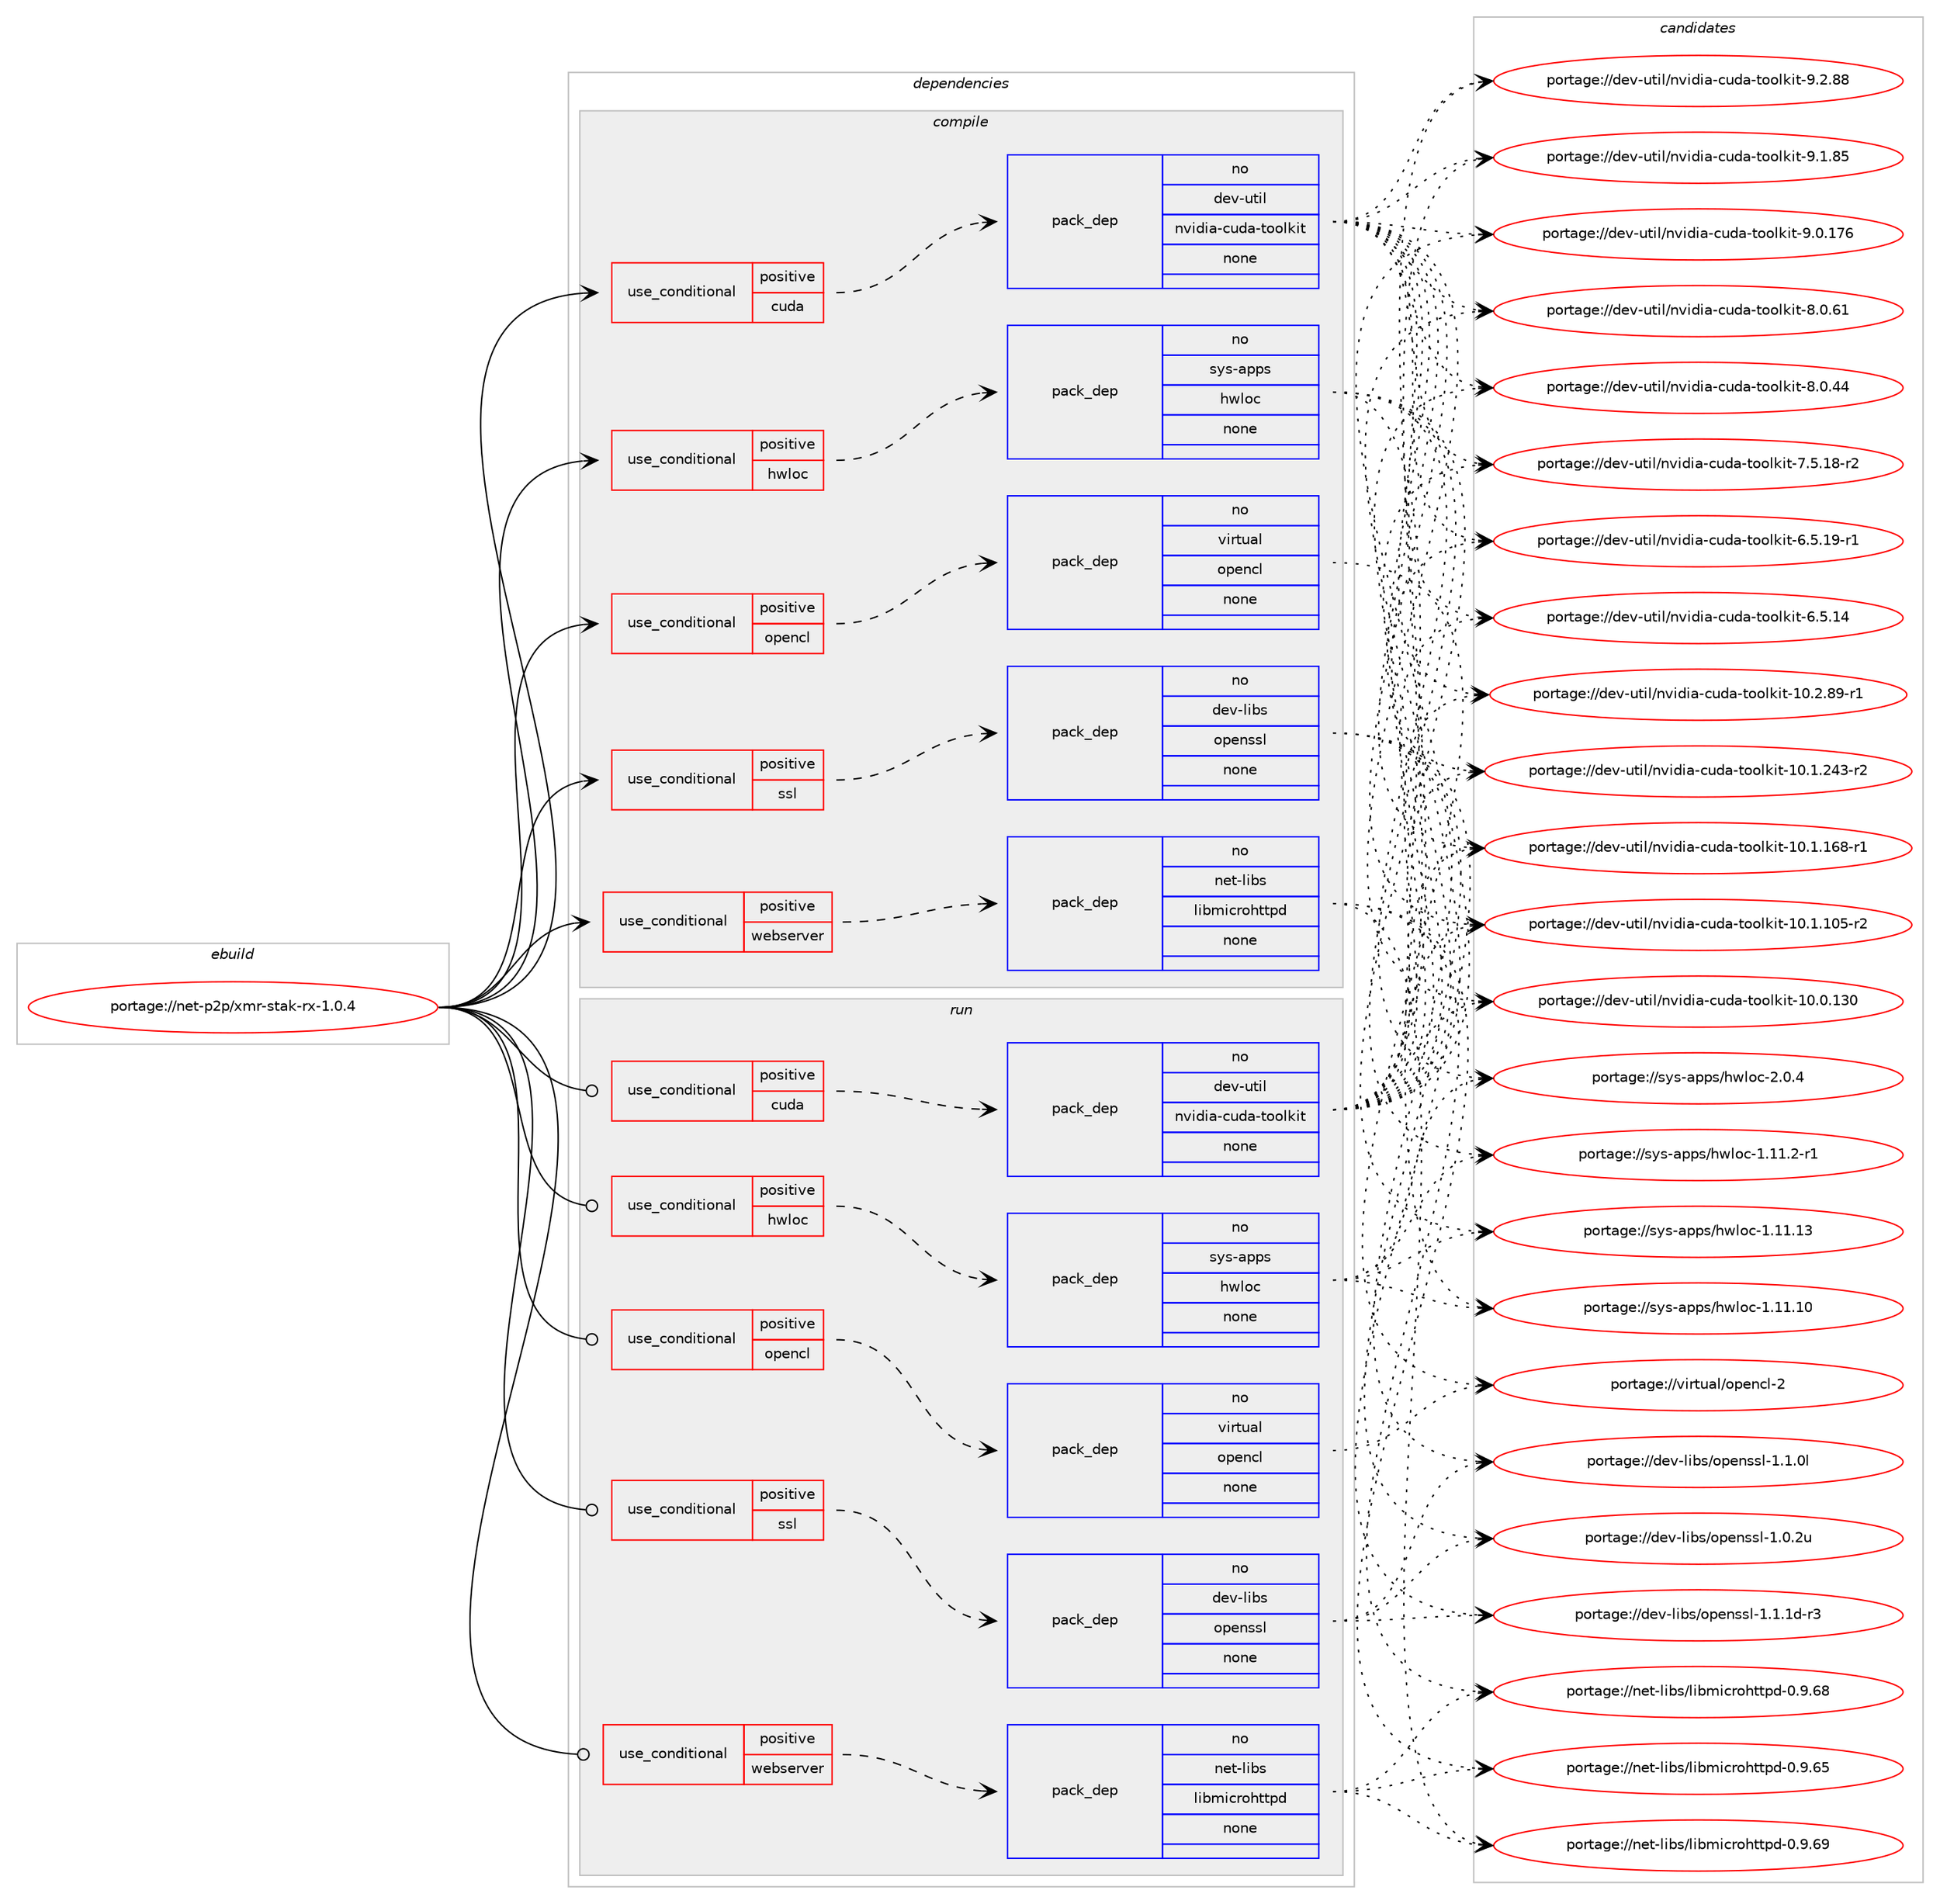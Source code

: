 digraph prolog {

# *************
# Graph options
# *************

newrank=true;
concentrate=true;
compound=true;
graph [rankdir=LR,fontname=Helvetica,fontsize=10,ranksep=1.5];#, ranksep=2.5, nodesep=0.2];
edge  [arrowhead=vee];
node  [fontname=Helvetica,fontsize=10];

# **********
# The ebuild
# **********

subgraph cluster_leftcol {
color=gray;
rank=same;
label=<<i>ebuild</i>>;
id [label="portage://net-p2p/xmr-stak-rx-1.0.4", color=red, width=4, href="../net-p2p/xmr-stak-rx-1.0.4.svg"];
}

# ****************
# The dependencies
# ****************

subgraph cluster_midcol {
color=gray;
label=<<i>dependencies</i>>;
subgraph cluster_compile {
fillcolor="#eeeeee";
style=filled;
label=<<i>compile</i>>;
subgraph cond13236 {
dependency67313 [label=<<TABLE BORDER="0" CELLBORDER="1" CELLSPACING="0" CELLPADDING="4"><TR><TD ROWSPAN="3" CELLPADDING="10">use_conditional</TD></TR><TR><TD>positive</TD></TR><TR><TD>cuda</TD></TR></TABLE>>, shape=none, color=red];
subgraph pack52732 {
dependency67314 [label=<<TABLE BORDER="0" CELLBORDER="1" CELLSPACING="0" CELLPADDING="4" WIDTH="220"><TR><TD ROWSPAN="6" CELLPADDING="30">pack_dep</TD></TR><TR><TD WIDTH="110">no</TD></TR><TR><TD>dev-util</TD></TR><TR><TD>nvidia-cuda-toolkit</TD></TR><TR><TD>none</TD></TR><TR><TD></TD></TR></TABLE>>, shape=none, color=blue];
}
dependency67313:e -> dependency67314:w [weight=20,style="dashed",arrowhead="vee"];
}
id:e -> dependency67313:w [weight=20,style="solid",arrowhead="vee"];
subgraph cond13237 {
dependency67315 [label=<<TABLE BORDER="0" CELLBORDER="1" CELLSPACING="0" CELLPADDING="4"><TR><TD ROWSPAN="3" CELLPADDING="10">use_conditional</TD></TR><TR><TD>positive</TD></TR><TR><TD>hwloc</TD></TR></TABLE>>, shape=none, color=red];
subgraph pack52733 {
dependency67316 [label=<<TABLE BORDER="0" CELLBORDER="1" CELLSPACING="0" CELLPADDING="4" WIDTH="220"><TR><TD ROWSPAN="6" CELLPADDING="30">pack_dep</TD></TR><TR><TD WIDTH="110">no</TD></TR><TR><TD>sys-apps</TD></TR><TR><TD>hwloc</TD></TR><TR><TD>none</TD></TR><TR><TD></TD></TR></TABLE>>, shape=none, color=blue];
}
dependency67315:e -> dependency67316:w [weight=20,style="dashed",arrowhead="vee"];
}
id:e -> dependency67315:w [weight=20,style="solid",arrowhead="vee"];
subgraph cond13238 {
dependency67317 [label=<<TABLE BORDER="0" CELLBORDER="1" CELLSPACING="0" CELLPADDING="4"><TR><TD ROWSPAN="3" CELLPADDING="10">use_conditional</TD></TR><TR><TD>positive</TD></TR><TR><TD>opencl</TD></TR></TABLE>>, shape=none, color=red];
subgraph pack52734 {
dependency67318 [label=<<TABLE BORDER="0" CELLBORDER="1" CELLSPACING="0" CELLPADDING="4" WIDTH="220"><TR><TD ROWSPAN="6" CELLPADDING="30">pack_dep</TD></TR><TR><TD WIDTH="110">no</TD></TR><TR><TD>virtual</TD></TR><TR><TD>opencl</TD></TR><TR><TD>none</TD></TR><TR><TD></TD></TR></TABLE>>, shape=none, color=blue];
}
dependency67317:e -> dependency67318:w [weight=20,style="dashed",arrowhead="vee"];
}
id:e -> dependency67317:w [weight=20,style="solid",arrowhead="vee"];
subgraph cond13239 {
dependency67319 [label=<<TABLE BORDER="0" CELLBORDER="1" CELLSPACING="0" CELLPADDING="4"><TR><TD ROWSPAN="3" CELLPADDING="10">use_conditional</TD></TR><TR><TD>positive</TD></TR><TR><TD>ssl</TD></TR></TABLE>>, shape=none, color=red];
subgraph pack52735 {
dependency67320 [label=<<TABLE BORDER="0" CELLBORDER="1" CELLSPACING="0" CELLPADDING="4" WIDTH="220"><TR><TD ROWSPAN="6" CELLPADDING="30">pack_dep</TD></TR><TR><TD WIDTH="110">no</TD></TR><TR><TD>dev-libs</TD></TR><TR><TD>openssl</TD></TR><TR><TD>none</TD></TR><TR><TD></TD></TR></TABLE>>, shape=none, color=blue];
}
dependency67319:e -> dependency67320:w [weight=20,style="dashed",arrowhead="vee"];
}
id:e -> dependency67319:w [weight=20,style="solid",arrowhead="vee"];
subgraph cond13240 {
dependency67321 [label=<<TABLE BORDER="0" CELLBORDER="1" CELLSPACING="0" CELLPADDING="4"><TR><TD ROWSPAN="3" CELLPADDING="10">use_conditional</TD></TR><TR><TD>positive</TD></TR><TR><TD>webserver</TD></TR></TABLE>>, shape=none, color=red];
subgraph pack52736 {
dependency67322 [label=<<TABLE BORDER="0" CELLBORDER="1" CELLSPACING="0" CELLPADDING="4" WIDTH="220"><TR><TD ROWSPAN="6" CELLPADDING="30">pack_dep</TD></TR><TR><TD WIDTH="110">no</TD></TR><TR><TD>net-libs</TD></TR><TR><TD>libmicrohttpd</TD></TR><TR><TD>none</TD></TR><TR><TD></TD></TR></TABLE>>, shape=none, color=blue];
}
dependency67321:e -> dependency67322:w [weight=20,style="dashed",arrowhead="vee"];
}
id:e -> dependency67321:w [weight=20,style="solid",arrowhead="vee"];
}
subgraph cluster_compileandrun {
fillcolor="#eeeeee";
style=filled;
label=<<i>compile and run</i>>;
}
subgraph cluster_run {
fillcolor="#eeeeee";
style=filled;
label=<<i>run</i>>;
subgraph cond13241 {
dependency67323 [label=<<TABLE BORDER="0" CELLBORDER="1" CELLSPACING="0" CELLPADDING="4"><TR><TD ROWSPAN="3" CELLPADDING="10">use_conditional</TD></TR><TR><TD>positive</TD></TR><TR><TD>cuda</TD></TR></TABLE>>, shape=none, color=red];
subgraph pack52737 {
dependency67324 [label=<<TABLE BORDER="0" CELLBORDER="1" CELLSPACING="0" CELLPADDING="4" WIDTH="220"><TR><TD ROWSPAN="6" CELLPADDING="30">pack_dep</TD></TR><TR><TD WIDTH="110">no</TD></TR><TR><TD>dev-util</TD></TR><TR><TD>nvidia-cuda-toolkit</TD></TR><TR><TD>none</TD></TR><TR><TD></TD></TR></TABLE>>, shape=none, color=blue];
}
dependency67323:e -> dependency67324:w [weight=20,style="dashed",arrowhead="vee"];
}
id:e -> dependency67323:w [weight=20,style="solid",arrowhead="odot"];
subgraph cond13242 {
dependency67325 [label=<<TABLE BORDER="0" CELLBORDER="1" CELLSPACING="0" CELLPADDING="4"><TR><TD ROWSPAN="3" CELLPADDING="10">use_conditional</TD></TR><TR><TD>positive</TD></TR><TR><TD>hwloc</TD></TR></TABLE>>, shape=none, color=red];
subgraph pack52738 {
dependency67326 [label=<<TABLE BORDER="0" CELLBORDER="1" CELLSPACING="0" CELLPADDING="4" WIDTH="220"><TR><TD ROWSPAN="6" CELLPADDING="30">pack_dep</TD></TR><TR><TD WIDTH="110">no</TD></TR><TR><TD>sys-apps</TD></TR><TR><TD>hwloc</TD></TR><TR><TD>none</TD></TR><TR><TD></TD></TR></TABLE>>, shape=none, color=blue];
}
dependency67325:e -> dependency67326:w [weight=20,style="dashed",arrowhead="vee"];
}
id:e -> dependency67325:w [weight=20,style="solid",arrowhead="odot"];
subgraph cond13243 {
dependency67327 [label=<<TABLE BORDER="0" CELLBORDER="1" CELLSPACING="0" CELLPADDING="4"><TR><TD ROWSPAN="3" CELLPADDING="10">use_conditional</TD></TR><TR><TD>positive</TD></TR><TR><TD>opencl</TD></TR></TABLE>>, shape=none, color=red];
subgraph pack52739 {
dependency67328 [label=<<TABLE BORDER="0" CELLBORDER="1" CELLSPACING="0" CELLPADDING="4" WIDTH="220"><TR><TD ROWSPAN="6" CELLPADDING="30">pack_dep</TD></TR><TR><TD WIDTH="110">no</TD></TR><TR><TD>virtual</TD></TR><TR><TD>opencl</TD></TR><TR><TD>none</TD></TR><TR><TD></TD></TR></TABLE>>, shape=none, color=blue];
}
dependency67327:e -> dependency67328:w [weight=20,style="dashed",arrowhead="vee"];
}
id:e -> dependency67327:w [weight=20,style="solid",arrowhead="odot"];
subgraph cond13244 {
dependency67329 [label=<<TABLE BORDER="0" CELLBORDER="1" CELLSPACING="0" CELLPADDING="4"><TR><TD ROWSPAN="3" CELLPADDING="10">use_conditional</TD></TR><TR><TD>positive</TD></TR><TR><TD>ssl</TD></TR></TABLE>>, shape=none, color=red];
subgraph pack52740 {
dependency67330 [label=<<TABLE BORDER="0" CELLBORDER="1" CELLSPACING="0" CELLPADDING="4" WIDTH="220"><TR><TD ROWSPAN="6" CELLPADDING="30">pack_dep</TD></TR><TR><TD WIDTH="110">no</TD></TR><TR><TD>dev-libs</TD></TR><TR><TD>openssl</TD></TR><TR><TD>none</TD></TR><TR><TD></TD></TR></TABLE>>, shape=none, color=blue];
}
dependency67329:e -> dependency67330:w [weight=20,style="dashed",arrowhead="vee"];
}
id:e -> dependency67329:w [weight=20,style="solid",arrowhead="odot"];
subgraph cond13245 {
dependency67331 [label=<<TABLE BORDER="0" CELLBORDER="1" CELLSPACING="0" CELLPADDING="4"><TR><TD ROWSPAN="3" CELLPADDING="10">use_conditional</TD></TR><TR><TD>positive</TD></TR><TR><TD>webserver</TD></TR></TABLE>>, shape=none, color=red];
subgraph pack52741 {
dependency67332 [label=<<TABLE BORDER="0" CELLBORDER="1" CELLSPACING="0" CELLPADDING="4" WIDTH="220"><TR><TD ROWSPAN="6" CELLPADDING="30">pack_dep</TD></TR><TR><TD WIDTH="110">no</TD></TR><TR><TD>net-libs</TD></TR><TR><TD>libmicrohttpd</TD></TR><TR><TD>none</TD></TR><TR><TD></TD></TR></TABLE>>, shape=none, color=blue];
}
dependency67331:e -> dependency67332:w [weight=20,style="dashed",arrowhead="vee"];
}
id:e -> dependency67331:w [weight=20,style="solid",arrowhead="odot"];
}
}

# **************
# The candidates
# **************

subgraph cluster_choices {
rank=same;
color=gray;
label=<<i>candidates</i>>;

subgraph choice52732 {
color=black;
nodesep=1;
choice1001011184511711610510847110118105100105974599117100974511611111110810710511645574650465656 [label="portage://dev-util/nvidia-cuda-toolkit-9.2.88", color=red, width=4,href="../dev-util/nvidia-cuda-toolkit-9.2.88.svg"];
choice1001011184511711610510847110118105100105974599117100974511611111110810710511645574649465653 [label="portage://dev-util/nvidia-cuda-toolkit-9.1.85", color=red, width=4,href="../dev-util/nvidia-cuda-toolkit-9.1.85.svg"];
choice100101118451171161051084711011810510010597459911710097451161111111081071051164557464846495554 [label="portage://dev-util/nvidia-cuda-toolkit-9.0.176", color=red, width=4,href="../dev-util/nvidia-cuda-toolkit-9.0.176.svg"];
choice1001011184511711610510847110118105100105974599117100974511611111110810710511645564648465449 [label="portage://dev-util/nvidia-cuda-toolkit-8.0.61", color=red, width=4,href="../dev-util/nvidia-cuda-toolkit-8.0.61.svg"];
choice1001011184511711610510847110118105100105974599117100974511611111110810710511645564648465252 [label="portage://dev-util/nvidia-cuda-toolkit-8.0.44", color=red, width=4,href="../dev-util/nvidia-cuda-toolkit-8.0.44.svg"];
choice10010111845117116105108471101181051001059745991171009745116111111108107105116455546534649564511450 [label="portage://dev-util/nvidia-cuda-toolkit-7.5.18-r2", color=red, width=4,href="../dev-util/nvidia-cuda-toolkit-7.5.18-r2.svg"];
choice10010111845117116105108471101181051001059745991171009745116111111108107105116455446534649574511449 [label="portage://dev-util/nvidia-cuda-toolkit-6.5.19-r1", color=red, width=4,href="../dev-util/nvidia-cuda-toolkit-6.5.19-r1.svg"];
choice1001011184511711610510847110118105100105974599117100974511611111110810710511645544653464952 [label="portage://dev-util/nvidia-cuda-toolkit-6.5.14", color=red, width=4,href="../dev-util/nvidia-cuda-toolkit-6.5.14.svg"];
choice1001011184511711610510847110118105100105974599117100974511611111110810710511645494846504656574511449 [label="portage://dev-util/nvidia-cuda-toolkit-10.2.89-r1", color=red, width=4,href="../dev-util/nvidia-cuda-toolkit-10.2.89-r1.svg"];
choice100101118451171161051084711011810510010597459911710097451161111111081071051164549484649465052514511450 [label="portage://dev-util/nvidia-cuda-toolkit-10.1.243-r2", color=red, width=4,href="../dev-util/nvidia-cuda-toolkit-10.1.243-r2.svg"];
choice100101118451171161051084711011810510010597459911710097451161111111081071051164549484649464954564511449 [label="portage://dev-util/nvidia-cuda-toolkit-10.1.168-r1", color=red, width=4,href="../dev-util/nvidia-cuda-toolkit-10.1.168-r1.svg"];
choice100101118451171161051084711011810510010597459911710097451161111111081071051164549484649464948534511450 [label="portage://dev-util/nvidia-cuda-toolkit-10.1.105-r2", color=red, width=4,href="../dev-util/nvidia-cuda-toolkit-10.1.105-r2.svg"];
choice10010111845117116105108471101181051001059745991171009745116111111108107105116454948464846495148 [label="portage://dev-util/nvidia-cuda-toolkit-10.0.130", color=red, width=4,href="../dev-util/nvidia-cuda-toolkit-10.0.130.svg"];
dependency67314:e -> choice1001011184511711610510847110118105100105974599117100974511611111110810710511645574650465656:w [style=dotted,weight="100"];
dependency67314:e -> choice1001011184511711610510847110118105100105974599117100974511611111110810710511645574649465653:w [style=dotted,weight="100"];
dependency67314:e -> choice100101118451171161051084711011810510010597459911710097451161111111081071051164557464846495554:w [style=dotted,weight="100"];
dependency67314:e -> choice1001011184511711610510847110118105100105974599117100974511611111110810710511645564648465449:w [style=dotted,weight="100"];
dependency67314:e -> choice1001011184511711610510847110118105100105974599117100974511611111110810710511645564648465252:w [style=dotted,weight="100"];
dependency67314:e -> choice10010111845117116105108471101181051001059745991171009745116111111108107105116455546534649564511450:w [style=dotted,weight="100"];
dependency67314:e -> choice10010111845117116105108471101181051001059745991171009745116111111108107105116455446534649574511449:w [style=dotted,weight="100"];
dependency67314:e -> choice1001011184511711610510847110118105100105974599117100974511611111110810710511645544653464952:w [style=dotted,weight="100"];
dependency67314:e -> choice1001011184511711610510847110118105100105974599117100974511611111110810710511645494846504656574511449:w [style=dotted,weight="100"];
dependency67314:e -> choice100101118451171161051084711011810510010597459911710097451161111111081071051164549484649465052514511450:w [style=dotted,weight="100"];
dependency67314:e -> choice100101118451171161051084711011810510010597459911710097451161111111081071051164549484649464954564511449:w [style=dotted,weight="100"];
dependency67314:e -> choice100101118451171161051084711011810510010597459911710097451161111111081071051164549484649464948534511450:w [style=dotted,weight="100"];
dependency67314:e -> choice10010111845117116105108471101181051001059745991171009745116111111108107105116454948464846495148:w [style=dotted,weight="100"];
}
subgraph choice52733 {
color=black;
nodesep=1;
choice11512111545971121121154710411910811199455046484652 [label="portage://sys-apps/hwloc-2.0.4", color=red, width=4,href="../sys-apps/hwloc-2.0.4.svg"];
choice11512111545971121121154710411910811199454946494946504511449 [label="portage://sys-apps/hwloc-1.11.2-r1", color=red, width=4,href="../sys-apps/hwloc-1.11.2-r1.svg"];
choice115121115459711211211547104119108111994549464949464951 [label="portage://sys-apps/hwloc-1.11.13", color=red, width=4,href="../sys-apps/hwloc-1.11.13.svg"];
choice115121115459711211211547104119108111994549464949464948 [label="portage://sys-apps/hwloc-1.11.10", color=red, width=4,href="../sys-apps/hwloc-1.11.10.svg"];
dependency67316:e -> choice11512111545971121121154710411910811199455046484652:w [style=dotted,weight="100"];
dependency67316:e -> choice11512111545971121121154710411910811199454946494946504511449:w [style=dotted,weight="100"];
dependency67316:e -> choice115121115459711211211547104119108111994549464949464951:w [style=dotted,weight="100"];
dependency67316:e -> choice115121115459711211211547104119108111994549464949464948:w [style=dotted,weight="100"];
}
subgraph choice52734 {
color=black;
nodesep=1;
choice1181051141161179710847111112101110991084550 [label="portage://virtual/opencl-2", color=red, width=4,href="../virtual/opencl-2.svg"];
dependency67318:e -> choice1181051141161179710847111112101110991084550:w [style=dotted,weight="100"];
}
subgraph choice52735 {
color=black;
nodesep=1;
choice1001011184510810598115471111121011101151151084549464946491004511451 [label="portage://dev-libs/openssl-1.1.1d-r3", color=red, width=4,href="../dev-libs/openssl-1.1.1d-r3.svg"];
choice100101118451081059811547111112101110115115108454946494648108 [label="portage://dev-libs/openssl-1.1.0l", color=red, width=4,href="../dev-libs/openssl-1.1.0l.svg"];
choice100101118451081059811547111112101110115115108454946484650117 [label="portage://dev-libs/openssl-1.0.2u", color=red, width=4,href="../dev-libs/openssl-1.0.2u.svg"];
dependency67320:e -> choice1001011184510810598115471111121011101151151084549464946491004511451:w [style=dotted,weight="100"];
dependency67320:e -> choice100101118451081059811547111112101110115115108454946494648108:w [style=dotted,weight="100"];
dependency67320:e -> choice100101118451081059811547111112101110115115108454946484650117:w [style=dotted,weight="100"];
}
subgraph choice52736 {
color=black;
nodesep=1;
choice110101116451081059811547108105981091059911411110411611611210045484657465457 [label="portage://net-libs/libmicrohttpd-0.9.69", color=red, width=4,href="../net-libs/libmicrohttpd-0.9.69.svg"];
choice110101116451081059811547108105981091059911411110411611611210045484657465456 [label="portage://net-libs/libmicrohttpd-0.9.68", color=red, width=4,href="../net-libs/libmicrohttpd-0.9.68.svg"];
choice110101116451081059811547108105981091059911411110411611611210045484657465453 [label="portage://net-libs/libmicrohttpd-0.9.65", color=red, width=4,href="../net-libs/libmicrohttpd-0.9.65.svg"];
dependency67322:e -> choice110101116451081059811547108105981091059911411110411611611210045484657465457:w [style=dotted,weight="100"];
dependency67322:e -> choice110101116451081059811547108105981091059911411110411611611210045484657465456:w [style=dotted,weight="100"];
dependency67322:e -> choice110101116451081059811547108105981091059911411110411611611210045484657465453:w [style=dotted,weight="100"];
}
subgraph choice52737 {
color=black;
nodesep=1;
choice1001011184511711610510847110118105100105974599117100974511611111110810710511645574650465656 [label="portage://dev-util/nvidia-cuda-toolkit-9.2.88", color=red, width=4,href="../dev-util/nvidia-cuda-toolkit-9.2.88.svg"];
choice1001011184511711610510847110118105100105974599117100974511611111110810710511645574649465653 [label="portage://dev-util/nvidia-cuda-toolkit-9.1.85", color=red, width=4,href="../dev-util/nvidia-cuda-toolkit-9.1.85.svg"];
choice100101118451171161051084711011810510010597459911710097451161111111081071051164557464846495554 [label="portage://dev-util/nvidia-cuda-toolkit-9.0.176", color=red, width=4,href="../dev-util/nvidia-cuda-toolkit-9.0.176.svg"];
choice1001011184511711610510847110118105100105974599117100974511611111110810710511645564648465449 [label="portage://dev-util/nvidia-cuda-toolkit-8.0.61", color=red, width=4,href="../dev-util/nvidia-cuda-toolkit-8.0.61.svg"];
choice1001011184511711610510847110118105100105974599117100974511611111110810710511645564648465252 [label="portage://dev-util/nvidia-cuda-toolkit-8.0.44", color=red, width=4,href="../dev-util/nvidia-cuda-toolkit-8.0.44.svg"];
choice10010111845117116105108471101181051001059745991171009745116111111108107105116455546534649564511450 [label="portage://dev-util/nvidia-cuda-toolkit-7.5.18-r2", color=red, width=4,href="../dev-util/nvidia-cuda-toolkit-7.5.18-r2.svg"];
choice10010111845117116105108471101181051001059745991171009745116111111108107105116455446534649574511449 [label="portage://dev-util/nvidia-cuda-toolkit-6.5.19-r1", color=red, width=4,href="../dev-util/nvidia-cuda-toolkit-6.5.19-r1.svg"];
choice1001011184511711610510847110118105100105974599117100974511611111110810710511645544653464952 [label="portage://dev-util/nvidia-cuda-toolkit-6.5.14", color=red, width=4,href="../dev-util/nvidia-cuda-toolkit-6.5.14.svg"];
choice1001011184511711610510847110118105100105974599117100974511611111110810710511645494846504656574511449 [label="portage://dev-util/nvidia-cuda-toolkit-10.2.89-r1", color=red, width=4,href="../dev-util/nvidia-cuda-toolkit-10.2.89-r1.svg"];
choice100101118451171161051084711011810510010597459911710097451161111111081071051164549484649465052514511450 [label="portage://dev-util/nvidia-cuda-toolkit-10.1.243-r2", color=red, width=4,href="../dev-util/nvidia-cuda-toolkit-10.1.243-r2.svg"];
choice100101118451171161051084711011810510010597459911710097451161111111081071051164549484649464954564511449 [label="portage://dev-util/nvidia-cuda-toolkit-10.1.168-r1", color=red, width=4,href="../dev-util/nvidia-cuda-toolkit-10.1.168-r1.svg"];
choice100101118451171161051084711011810510010597459911710097451161111111081071051164549484649464948534511450 [label="portage://dev-util/nvidia-cuda-toolkit-10.1.105-r2", color=red, width=4,href="../dev-util/nvidia-cuda-toolkit-10.1.105-r2.svg"];
choice10010111845117116105108471101181051001059745991171009745116111111108107105116454948464846495148 [label="portage://dev-util/nvidia-cuda-toolkit-10.0.130", color=red, width=4,href="../dev-util/nvidia-cuda-toolkit-10.0.130.svg"];
dependency67324:e -> choice1001011184511711610510847110118105100105974599117100974511611111110810710511645574650465656:w [style=dotted,weight="100"];
dependency67324:e -> choice1001011184511711610510847110118105100105974599117100974511611111110810710511645574649465653:w [style=dotted,weight="100"];
dependency67324:e -> choice100101118451171161051084711011810510010597459911710097451161111111081071051164557464846495554:w [style=dotted,weight="100"];
dependency67324:e -> choice1001011184511711610510847110118105100105974599117100974511611111110810710511645564648465449:w [style=dotted,weight="100"];
dependency67324:e -> choice1001011184511711610510847110118105100105974599117100974511611111110810710511645564648465252:w [style=dotted,weight="100"];
dependency67324:e -> choice10010111845117116105108471101181051001059745991171009745116111111108107105116455546534649564511450:w [style=dotted,weight="100"];
dependency67324:e -> choice10010111845117116105108471101181051001059745991171009745116111111108107105116455446534649574511449:w [style=dotted,weight="100"];
dependency67324:e -> choice1001011184511711610510847110118105100105974599117100974511611111110810710511645544653464952:w [style=dotted,weight="100"];
dependency67324:e -> choice1001011184511711610510847110118105100105974599117100974511611111110810710511645494846504656574511449:w [style=dotted,weight="100"];
dependency67324:e -> choice100101118451171161051084711011810510010597459911710097451161111111081071051164549484649465052514511450:w [style=dotted,weight="100"];
dependency67324:e -> choice100101118451171161051084711011810510010597459911710097451161111111081071051164549484649464954564511449:w [style=dotted,weight="100"];
dependency67324:e -> choice100101118451171161051084711011810510010597459911710097451161111111081071051164549484649464948534511450:w [style=dotted,weight="100"];
dependency67324:e -> choice10010111845117116105108471101181051001059745991171009745116111111108107105116454948464846495148:w [style=dotted,weight="100"];
}
subgraph choice52738 {
color=black;
nodesep=1;
choice11512111545971121121154710411910811199455046484652 [label="portage://sys-apps/hwloc-2.0.4", color=red, width=4,href="../sys-apps/hwloc-2.0.4.svg"];
choice11512111545971121121154710411910811199454946494946504511449 [label="portage://sys-apps/hwloc-1.11.2-r1", color=red, width=4,href="../sys-apps/hwloc-1.11.2-r1.svg"];
choice115121115459711211211547104119108111994549464949464951 [label="portage://sys-apps/hwloc-1.11.13", color=red, width=4,href="../sys-apps/hwloc-1.11.13.svg"];
choice115121115459711211211547104119108111994549464949464948 [label="portage://sys-apps/hwloc-1.11.10", color=red, width=4,href="../sys-apps/hwloc-1.11.10.svg"];
dependency67326:e -> choice11512111545971121121154710411910811199455046484652:w [style=dotted,weight="100"];
dependency67326:e -> choice11512111545971121121154710411910811199454946494946504511449:w [style=dotted,weight="100"];
dependency67326:e -> choice115121115459711211211547104119108111994549464949464951:w [style=dotted,weight="100"];
dependency67326:e -> choice115121115459711211211547104119108111994549464949464948:w [style=dotted,weight="100"];
}
subgraph choice52739 {
color=black;
nodesep=1;
choice1181051141161179710847111112101110991084550 [label="portage://virtual/opencl-2", color=red, width=4,href="../virtual/opencl-2.svg"];
dependency67328:e -> choice1181051141161179710847111112101110991084550:w [style=dotted,weight="100"];
}
subgraph choice52740 {
color=black;
nodesep=1;
choice1001011184510810598115471111121011101151151084549464946491004511451 [label="portage://dev-libs/openssl-1.1.1d-r3", color=red, width=4,href="../dev-libs/openssl-1.1.1d-r3.svg"];
choice100101118451081059811547111112101110115115108454946494648108 [label="portage://dev-libs/openssl-1.1.0l", color=red, width=4,href="../dev-libs/openssl-1.1.0l.svg"];
choice100101118451081059811547111112101110115115108454946484650117 [label="portage://dev-libs/openssl-1.0.2u", color=red, width=4,href="../dev-libs/openssl-1.0.2u.svg"];
dependency67330:e -> choice1001011184510810598115471111121011101151151084549464946491004511451:w [style=dotted,weight="100"];
dependency67330:e -> choice100101118451081059811547111112101110115115108454946494648108:w [style=dotted,weight="100"];
dependency67330:e -> choice100101118451081059811547111112101110115115108454946484650117:w [style=dotted,weight="100"];
}
subgraph choice52741 {
color=black;
nodesep=1;
choice110101116451081059811547108105981091059911411110411611611210045484657465457 [label="portage://net-libs/libmicrohttpd-0.9.69", color=red, width=4,href="../net-libs/libmicrohttpd-0.9.69.svg"];
choice110101116451081059811547108105981091059911411110411611611210045484657465456 [label="portage://net-libs/libmicrohttpd-0.9.68", color=red, width=4,href="../net-libs/libmicrohttpd-0.9.68.svg"];
choice110101116451081059811547108105981091059911411110411611611210045484657465453 [label="portage://net-libs/libmicrohttpd-0.9.65", color=red, width=4,href="../net-libs/libmicrohttpd-0.9.65.svg"];
dependency67332:e -> choice110101116451081059811547108105981091059911411110411611611210045484657465457:w [style=dotted,weight="100"];
dependency67332:e -> choice110101116451081059811547108105981091059911411110411611611210045484657465456:w [style=dotted,weight="100"];
dependency67332:e -> choice110101116451081059811547108105981091059911411110411611611210045484657465453:w [style=dotted,weight="100"];
}
}

}
